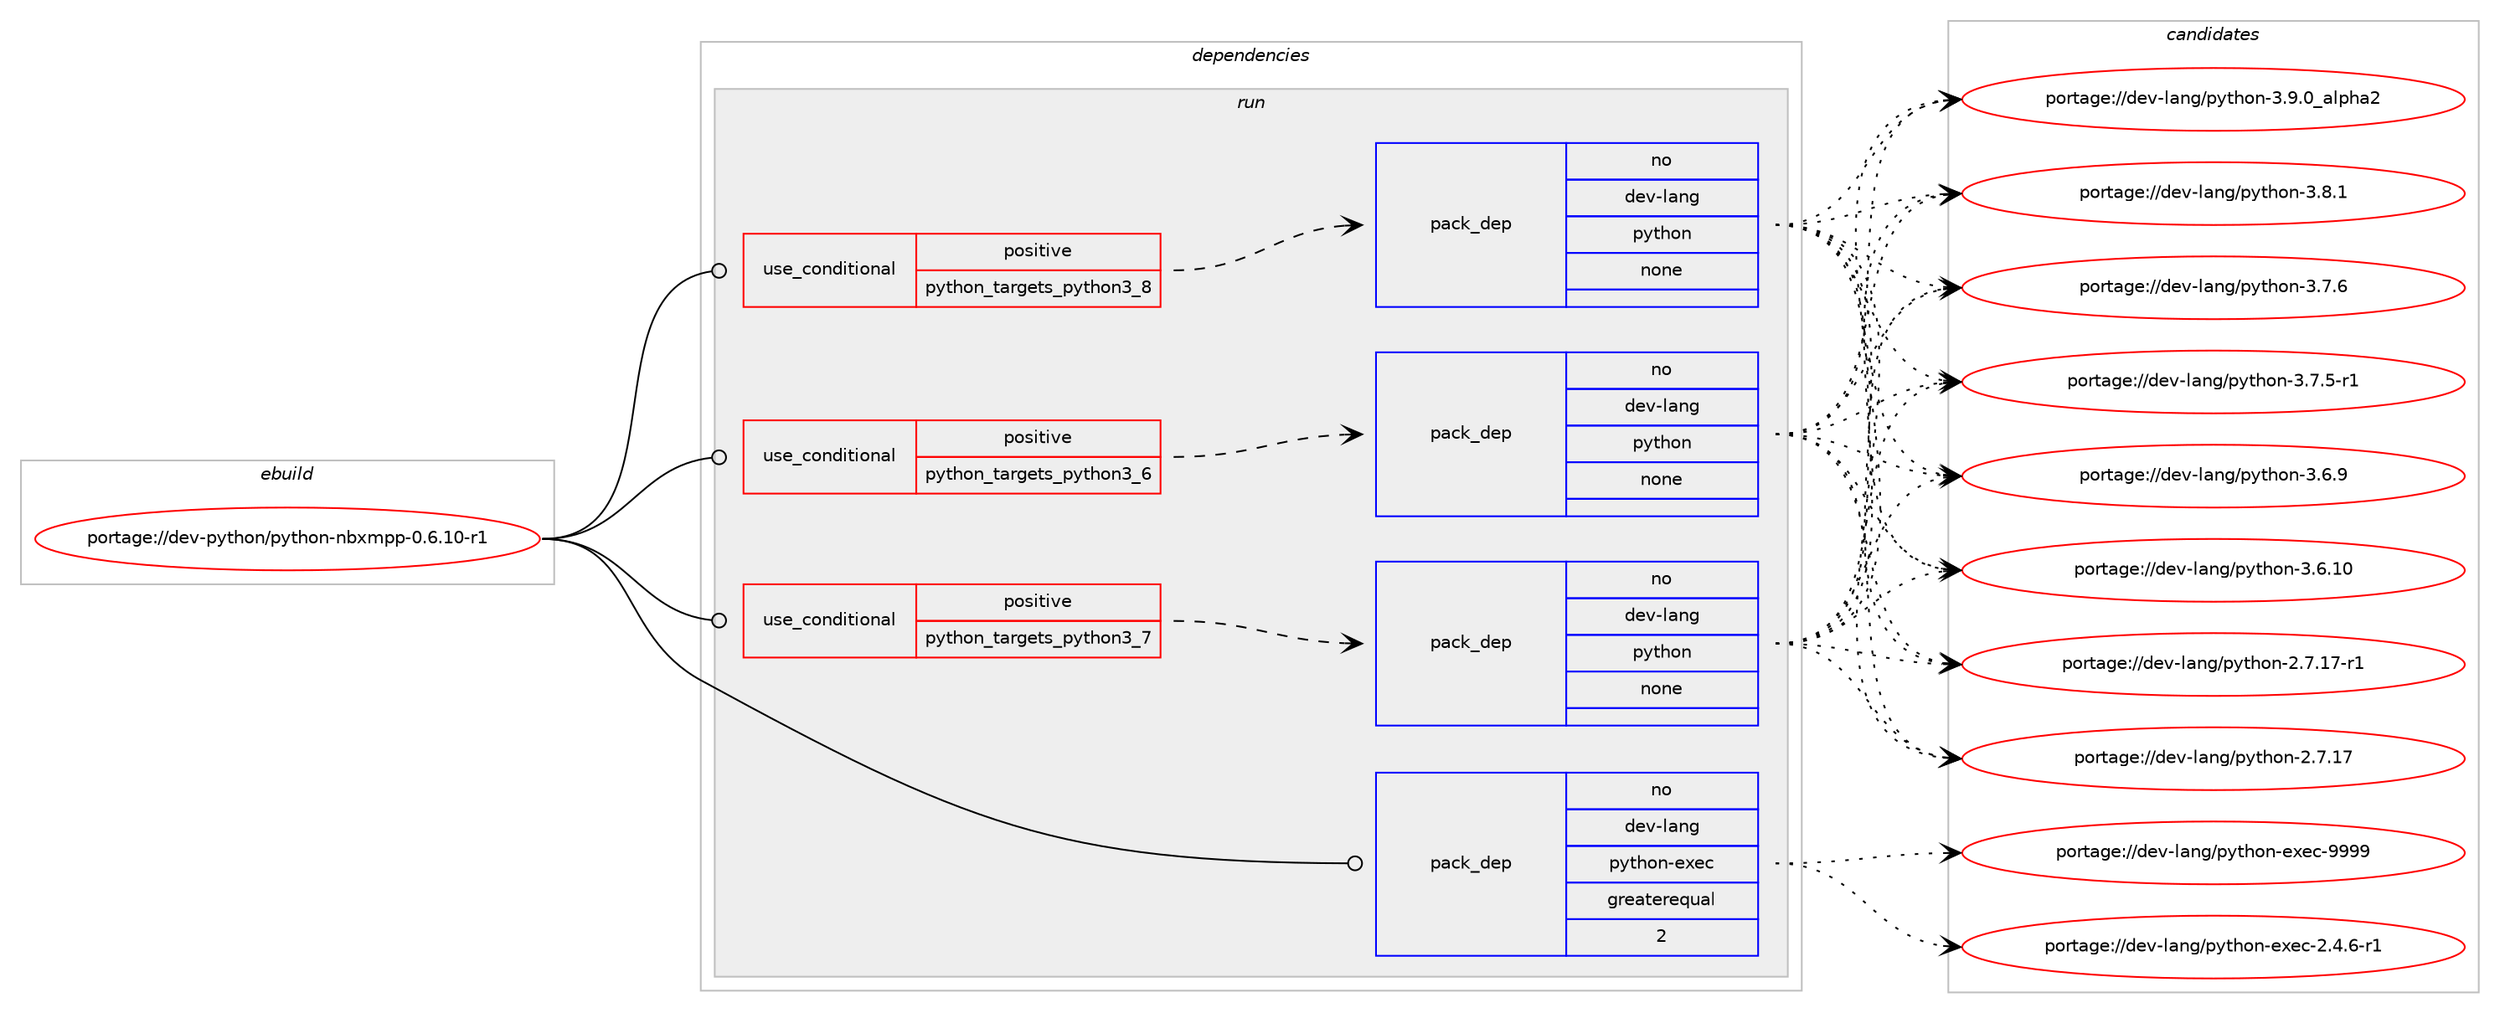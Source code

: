 digraph prolog {

# *************
# Graph options
# *************

newrank=true;
concentrate=true;
compound=true;
graph [rankdir=LR,fontname=Helvetica,fontsize=10,ranksep=1.5];#, ranksep=2.5, nodesep=0.2];
edge  [arrowhead=vee];
node  [fontname=Helvetica,fontsize=10];

# **********
# The ebuild
# **********

subgraph cluster_leftcol {
color=gray;
label=<<i>ebuild</i>>;
id [label="portage://dev-python/python-nbxmpp-0.6.10-r1", color=red, width=4, href="../dev-python/python-nbxmpp-0.6.10-r1.svg"];
}

# ****************
# The dependencies
# ****************

subgraph cluster_midcol {
color=gray;
label=<<i>dependencies</i>>;
subgraph cluster_compile {
fillcolor="#eeeeee";
style=filled;
label=<<i>compile</i>>;
}
subgraph cluster_compileandrun {
fillcolor="#eeeeee";
style=filled;
label=<<i>compile and run</i>>;
}
subgraph cluster_run {
fillcolor="#eeeeee";
style=filled;
label=<<i>run</i>>;
subgraph cond107620 {
dependency431471 [label=<<TABLE BORDER="0" CELLBORDER="1" CELLSPACING="0" CELLPADDING="4"><TR><TD ROWSPAN="3" CELLPADDING="10">use_conditional</TD></TR><TR><TD>positive</TD></TR><TR><TD>python_targets_python3_6</TD></TR></TABLE>>, shape=none, color=red];
subgraph pack318936 {
dependency431472 [label=<<TABLE BORDER="0" CELLBORDER="1" CELLSPACING="0" CELLPADDING="4" WIDTH="220"><TR><TD ROWSPAN="6" CELLPADDING="30">pack_dep</TD></TR><TR><TD WIDTH="110">no</TD></TR><TR><TD>dev-lang</TD></TR><TR><TD>python</TD></TR><TR><TD>none</TD></TR><TR><TD></TD></TR></TABLE>>, shape=none, color=blue];
}
dependency431471:e -> dependency431472:w [weight=20,style="dashed",arrowhead="vee"];
}
id:e -> dependency431471:w [weight=20,style="solid",arrowhead="odot"];
subgraph cond107621 {
dependency431473 [label=<<TABLE BORDER="0" CELLBORDER="1" CELLSPACING="0" CELLPADDING="4"><TR><TD ROWSPAN="3" CELLPADDING="10">use_conditional</TD></TR><TR><TD>positive</TD></TR><TR><TD>python_targets_python3_7</TD></TR></TABLE>>, shape=none, color=red];
subgraph pack318937 {
dependency431474 [label=<<TABLE BORDER="0" CELLBORDER="1" CELLSPACING="0" CELLPADDING="4" WIDTH="220"><TR><TD ROWSPAN="6" CELLPADDING="30">pack_dep</TD></TR><TR><TD WIDTH="110">no</TD></TR><TR><TD>dev-lang</TD></TR><TR><TD>python</TD></TR><TR><TD>none</TD></TR><TR><TD></TD></TR></TABLE>>, shape=none, color=blue];
}
dependency431473:e -> dependency431474:w [weight=20,style="dashed",arrowhead="vee"];
}
id:e -> dependency431473:w [weight=20,style="solid",arrowhead="odot"];
subgraph cond107622 {
dependency431475 [label=<<TABLE BORDER="0" CELLBORDER="1" CELLSPACING="0" CELLPADDING="4"><TR><TD ROWSPAN="3" CELLPADDING="10">use_conditional</TD></TR><TR><TD>positive</TD></TR><TR><TD>python_targets_python3_8</TD></TR></TABLE>>, shape=none, color=red];
subgraph pack318938 {
dependency431476 [label=<<TABLE BORDER="0" CELLBORDER="1" CELLSPACING="0" CELLPADDING="4" WIDTH="220"><TR><TD ROWSPAN="6" CELLPADDING="30">pack_dep</TD></TR><TR><TD WIDTH="110">no</TD></TR><TR><TD>dev-lang</TD></TR><TR><TD>python</TD></TR><TR><TD>none</TD></TR><TR><TD></TD></TR></TABLE>>, shape=none, color=blue];
}
dependency431475:e -> dependency431476:w [weight=20,style="dashed",arrowhead="vee"];
}
id:e -> dependency431475:w [weight=20,style="solid",arrowhead="odot"];
subgraph pack318939 {
dependency431477 [label=<<TABLE BORDER="0" CELLBORDER="1" CELLSPACING="0" CELLPADDING="4" WIDTH="220"><TR><TD ROWSPAN="6" CELLPADDING="30">pack_dep</TD></TR><TR><TD WIDTH="110">no</TD></TR><TR><TD>dev-lang</TD></TR><TR><TD>python-exec</TD></TR><TR><TD>greaterequal</TD></TR><TR><TD>2</TD></TR></TABLE>>, shape=none, color=blue];
}
id:e -> dependency431477:w [weight=20,style="solid",arrowhead="odot"];
}
}

# **************
# The candidates
# **************

subgraph cluster_choices {
rank=same;
color=gray;
label=<<i>candidates</i>>;

subgraph choice318936 {
color=black;
nodesep=1;
choice10010111845108971101034711212111610411111045514657464895971081121049750 [label="portage://dev-lang/python-3.9.0_alpha2", color=red, width=4,href="../dev-lang/python-3.9.0_alpha2.svg"];
choice100101118451089711010347112121116104111110455146564649 [label="portage://dev-lang/python-3.8.1", color=red, width=4,href="../dev-lang/python-3.8.1.svg"];
choice100101118451089711010347112121116104111110455146554654 [label="portage://dev-lang/python-3.7.6", color=red, width=4,href="../dev-lang/python-3.7.6.svg"];
choice1001011184510897110103471121211161041111104551465546534511449 [label="portage://dev-lang/python-3.7.5-r1", color=red, width=4,href="../dev-lang/python-3.7.5-r1.svg"];
choice100101118451089711010347112121116104111110455146544657 [label="portage://dev-lang/python-3.6.9", color=red, width=4,href="../dev-lang/python-3.6.9.svg"];
choice10010111845108971101034711212111610411111045514654464948 [label="portage://dev-lang/python-3.6.10", color=red, width=4,href="../dev-lang/python-3.6.10.svg"];
choice100101118451089711010347112121116104111110455046554649554511449 [label="portage://dev-lang/python-2.7.17-r1", color=red, width=4,href="../dev-lang/python-2.7.17-r1.svg"];
choice10010111845108971101034711212111610411111045504655464955 [label="portage://dev-lang/python-2.7.17", color=red, width=4,href="../dev-lang/python-2.7.17.svg"];
dependency431472:e -> choice10010111845108971101034711212111610411111045514657464895971081121049750:w [style=dotted,weight="100"];
dependency431472:e -> choice100101118451089711010347112121116104111110455146564649:w [style=dotted,weight="100"];
dependency431472:e -> choice100101118451089711010347112121116104111110455146554654:w [style=dotted,weight="100"];
dependency431472:e -> choice1001011184510897110103471121211161041111104551465546534511449:w [style=dotted,weight="100"];
dependency431472:e -> choice100101118451089711010347112121116104111110455146544657:w [style=dotted,weight="100"];
dependency431472:e -> choice10010111845108971101034711212111610411111045514654464948:w [style=dotted,weight="100"];
dependency431472:e -> choice100101118451089711010347112121116104111110455046554649554511449:w [style=dotted,weight="100"];
dependency431472:e -> choice10010111845108971101034711212111610411111045504655464955:w [style=dotted,weight="100"];
}
subgraph choice318937 {
color=black;
nodesep=1;
choice10010111845108971101034711212111610411111045514657464895971081121049750 [label="portage://dev-lang/python-3.9.0_alpha2", color=red, width=4,href="../dev-lang/python-3.9.0_alpha2.svg"];
choice100101118451089711010347112121116104111110455146564649 [label="portage://dev-lang/python-3.8.1", color=red, width=4,href="../dev-lang/python-3.8.1.svg"];
choice100101118451089711010347112121116104111110455146554654 [label="portage://dev-lang/python-3.7.6", color=red, width=4,href="../dev-lang/python-3.7.6.svg"];
choice1001011184510897110103471121211161041111104551465546534511449 [label="portage://dev-lang/python-3.7.5-r1", color=red, width=4,href="../dev-lang/python-3.7.5-r1.svg"];
choice100101118451089711010347112121116104111110455146544657 [label="portage://dev-lang/python-3.6.9", color=red, width=4,href="../dev-lang/python-3.6.9.svg"];
choice10010111845108971101034711212111610411111045514654464948 [label="portage://dev-lang/python-3.6.10", color=red, width=4,href="../dev-lang/python-3.6.10.svg"];
choice100101118451089711010347112121116104111110455046554649554511449 [label="portage://dev-lang/python-2.7.17-r1", color=red, width=4,href="../dev-lang/python-2.7.17-r1.svg"];
choice10010111845108971101034711212111610411111045504655464955 [label="portage://dev-lang/python-2.7.17", color=red, width=4,href="../dev-lang/python-2.7.17.svg"];
dependency431474:e -> choice10010111845108971101034711212111610411111045514657464895971081121049750:w [style=dotted,weight="100"];
dependency431474:e -> choice100101118451089711010347112121116104111110455146564649:w [style=dotted,weight="100"];
dependency431474:e -> choice100101118451089711010347112121116104111110455146554654:w [style=dotted,weight="100"];
dependency431474:e -> choice1001011184510897110103471121211161041111104551465546534511449:w [style=dotted,weight="100"];
dependency431474:e -> choice100101118451089711010347112121116104111110455146544657:w [style=dotted,weight="100"];
dependency431474:e -> choice10010111845108971101034711212111610411111045514654464948:w [style=dotted,weight="100"];
dependency431474:e -> choice100101118451089711010347112121116104111110455046554649554511449:w [style=dotted,weight="100"];
dependency431474:e -> choice10010111845108971101034711212111610411111045504655464955:w [style=dotted,weight="100"];
}
subgraph choice318938 {
color=black;
nodesep=1;
choice10010111845108971101034711212111610411111045514657464895971081121049750 [label="portage://dev-lang/python-3.9.0_alpha2", color=red, width=4,href="../dev-lang/python-3.9.0_alpha2.svg"];
choice100101118451089711010347112121116104111110455146564649 [label="portage://dev-lang/python-3.8.1", color=red, width=4,href="../dev-lang/python-3.8.1.svg"];
choice100101118451089711010347112121116104111110455146554654 [label="portage://dev-lang/python-3.7.6", color=red, width=4,href="../dev-lang/python-3.7.6.svg"];
choice1001011184510897110103471121211161041111104551465546534511449 [label="portage://dev-lang/python-3.7.5-r1", color=red, width=4,href="../dev-lang/python-3.7.5-r1.svg"];
choice100101118451089711010347112121116104111110455146544657 [label="portage://dev-lang/python-3.6.9", color=red, width=4,href="../dev-lang/python-3.6.9.svg"];
choice10010111845108971101034711212111610411111045514654464948 [label="portage://dev-lang/python-3.6.10", color=red, width=4,href="../dev-lang/python-3.6.10.svg"];
choice100101118451089711010347112121116104111110455046554649554511449 [label="portage://dev-lang/python-2.7.17-r1", color=red, width=4,href="../dev-lang/python-2.7.17-r1.svg"];
choice10010111845108971101034711212111610411111045504655464955 [label="portage://dev-lang/python-2.7.17", color=red, width=4,href="../dev-lang/python-2.7.17.svg"];
dependency431476:e -> choice10010111845108971101034711212111610411111045514657464895971081121049750:w [style=dotted,weight="100"];
dependency431476:e -> choice100101118451089711010347112121116104111110455146564649:w [style=dotted,weight="100"];
dependency431476:e -> choice100101118451089711010347112121116104111110455146554654:w [style=dotted,weight="100"];
dependency431476:e -> choice1001011184510897110103471121211161041111104551465546534511449:w [style=dotted,weight="100"];
dependency431476:e -> choice100101118451089711010347112121116104111110455146544657:w [style=dotted,weight="100"];
dependency431476:e -> choice10010111845108971101034711212111610411111045514654464948:w [style=dotted,weight="100"];
dependency431476:e -> choice100101118451089711010347112121116104111110455046554649554511449:w [style=dotted,weight="100"];
dependency431476:e -> choice10010111845108971101034711212111610411111045504655464955:w [style=dotted,weight="100"];
}
subgraph choice318939 {
color=black;
nodesep=1;
choice10010111845108971101034711212111610411111045101120101994557575757 [label="portage://dev-lang/python-exec-9999", color=red, width=4,href="../dev-lang/python-exec-9999.svg"];
choice10010111845108971101034711212111610411111045101120101994550465246544511449 [label="portage://dev-lang/python-exec-2.4.6-r1", color=red, width=4,href="../dev-lang/python-exec-2.4.6-r1.svg"];
dependency431477:e -> choice10010111845108971101034711212111610411111045101120101994557575757:w [style=dotted,weight="100"];
dependency431477:e -> choice10010111845108971101034711212111610411111045101120101994550465246544511449:w [style=dotted,weight="100"];
}
}

}
